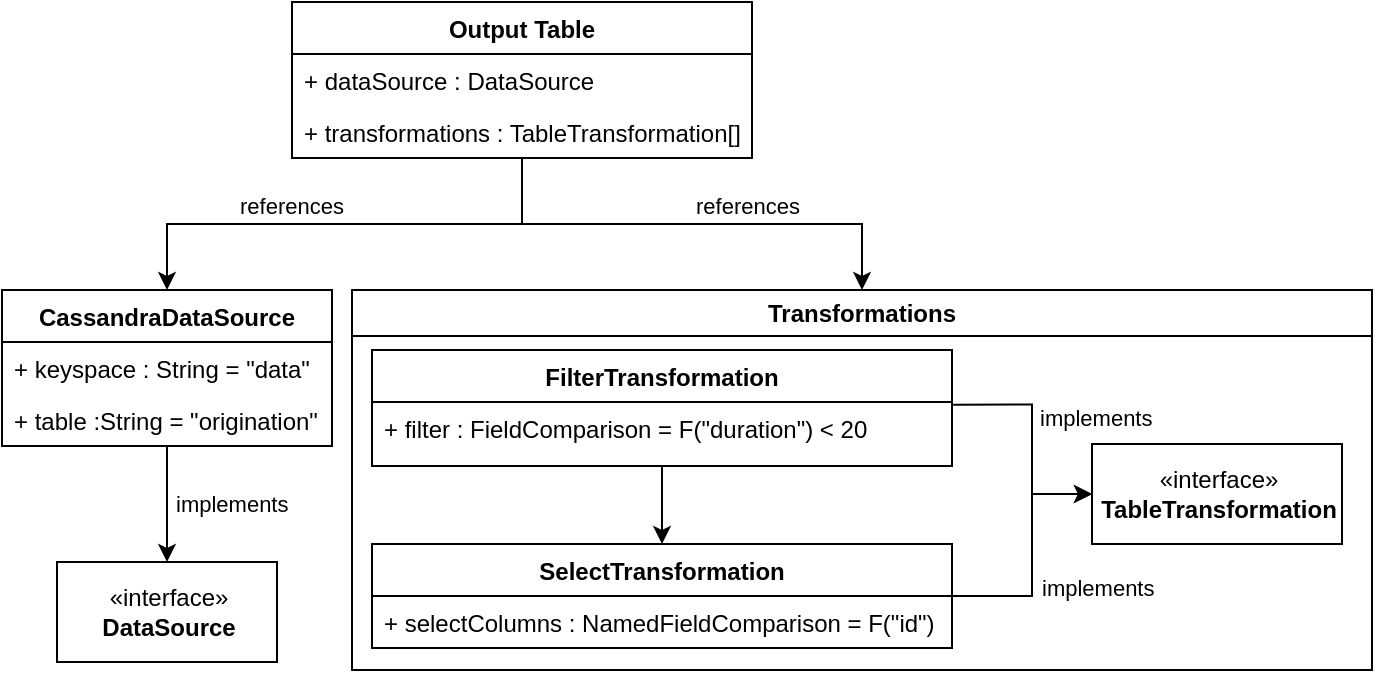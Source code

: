 <mxfile version="21.1.2" type="device">
  <diagram name="Page-1" id="JIGmickcdqsWm5VRgomY">
    <mxGraphModel dx="1927" dy="2013" grid="1" gridSize="10" guides="1" tooltips="1" connect="1" arrows="1" fold="1" page="1" pageScale="1" pageWidth="827" pageHeight="1169" math="0" shadow="0">
      <root>
        <mxCell id="0" />
        <mxCell id="1" parent="0" />
        <mxCell id="uwtrpF3eEHNYTBR3y_yJ-49" value="references" style="edgeStyle=orthogonalEdgeStyle;rounded=0;orthogonalLoop=1;jettySize=auto;html=1;exitX=0.5;exitY=0;exitDx=0;exitDy=0;labelPosition=right;verticalLabelPosition=top;align=left;verticalAlign=bottom;endArrow=none;endFill=0;startArrow=classic;startFill=1;" parent="1" source="uwtrpF3eEHNYTBR3y_yJ-30" target="uwtrpF3eEHNYTBR3y_yJ-42" edge="1">
          <mxGeometry relative="1" as="geometry" />
        </mxCell>
        <mxCell id="uwtrpF3eEHNYTBR3y_yJ-30" value="Transformations" style="swimlane;whiteSpace=wrap;html=1;" parent="1" vertex="1">
          <mxGeometry x="100" y="54" width="510" height="190" as="geometry" />
        </mxCell>
        <mxCell id="uwtrpF3eEHNYTBR3y_yJ-32" value="«interface»&lt;br&gt;&lt;b&gt;TableTransformation&lt;/b&gt;" style="html=1;" parent="uwtrpF3eEHNYTBR3y_yJ-30" vertex="1">
          <mxGeometry x="370" y="77" width="125" height="50" as="geometry" />
        </mxCell>
        <mxCell id="uwtrpF3eEHNYTBR3y_yJ-41" value="implements" style="edgeStyle=orthogonalEdgeStyle;rounded=0;orthogonalLoop=1;jettySize=auto;html=1;exitX=1.002;exitY=0.042;exitDx=0;exitDy=0;labelPosition=right;verticalLabelPosition=top;align=left;verticalAlign=bottom;exitPerimeter=0;spacing=4;" parent="uwtrpF3eEHNYTBR3y_yJ-30" source="uwtrpF3eEHNYTBR3y_yJ-34" target="uwtrpF3eEHNYTBR3y_yJ-32" edge="1">
          <mxGeometry relative="1" as="geometry">
            <Array as="points">
              <mxPoint x="340" y="57" />
              <mxPoint x="340" y="102" />
            </Array>
          </mxGeometry>
        </mxCell>
        <mxCell id="uwtrpF3eEHNYTBR3y_yJ-50" value="" style="edgeStyle=orthogonalEdgeStyle;rounded=0;orthogonalLoop=1;jettySize=auto;html=1;entryX=0.5;entryY=0;entryDx=0;entryDy=0;" parent="uwtrpF3eEHNYTBR3y_yJ-30" source="uwtrpF3eEHNYTBR3y_yJ-33" target="uwtrpF3eEHNYTBR3y_yJ-37" edge="1">
          <mxGeometry relative="1" as="geometry" />
        </mxCell>
        <mxCell id="uwtrpF3eEHNYTBR3y_yJ-33" value="FilterTransformation" style="swimlane;fontStyle=1;childLayout=stackLayout;horizontal=1;startSize=26;fillColor=none;horizontalStack=0;resizeParent=1;resizeParentMax=0;resizeLast=0;collapsible=1;marginBottom=0;" parent="uwtrpF3eEHNYTBR3y_yJ-30" vertex="1">
          <mxGeometry x="10" y="30" width="290" height="58" as="geometry" />
        </mxCell>
        <mxCell id="uwtrpF3eEHNYTBR3y_yJ-34" value="+ filter : FieldComparison = F(&quot;duration&quot;) &lt; 20" style="text;strokeColor=none;fillColor=none;align=left;verticalAlign=top;spacingLeft=4;spacingRight=4;overflow=hidden;rotatable=0;points=[[0,0.5],[1,0.5]];portConstraint=eastwest;" parent="uwtrpF3eEHNYTBR3y_yJ-33" vertex="1">
          <mxGeometry y="26" width="290" height="32" as="geometry" />
        </mxCell>
        <mxCell id="uwtrpF3eEHNYTBR3y_yJ-51" value="implements" style="edgeStyle=orthogonalEdgeStyle;rounded=0;orthogonalLoop=1;jettySize=auto;html=1;entryX=0;entryY=0.5;entryDx=0;entryDy=0;labelPosition=right;verticalLabelPosition=bottom;align=left;verticalAlign=top;spacing=5;" parent="uwtrpF3eEHNYTBR3y_yJ-30" source="uwtrpF3eEHNYTBR3y_yJ-37" target="uwtrpF3eEHNYTBR3y_yJ-32" edge="1">
          <mxGeometry relative="1" as="geometry">
            <Array as="points">
              <mxPoint x="340" y="153" />
              <mxPoint x="340" y="102" />
            </Array>
          </mxGeometry>
        </mxCell>
        <mxCell id="uwtrpF3eEHNYTBR3y_yJ-37" value="SelectTransformation" style="swimlane;fontStyle=1;childLayout=stackLayout;horizontal=1;startSize=26;fillColor=none;horizontalStack=0;resizeParent=1;resizeParentMax=0;resizeLast=0;collapsible=1;marginBottom=0;" parent="uwtrpF3eEHNYTBR3y_yJ-30" vertex="1">
          <mxGeometry x="10" y="127" width="290" height="52" as="geometry" />
        </mxCell>
        <mxCell id="uwtrpF3eEHNYTBR3y_yJ-38" value="+ selectColumns : NamedFieldComparison = F(&quot;id&quot;)" style="text;strokeColor=none;fillColor=none;align=left;verticalAlign=top;spacingLeft=4;spacingRight=4;overflow=hidden;rotatable=0;points=[[0,0.5],[1,0.5]];portConstraint=eastwest;" parent="uwtrpF3eEHNYTBR3y_yJ-37" vertex="1">
          <mxGeometry y="26" width="290" height="26" as="geometry" />
        </mxCell>
        <mxCell id="uwtrpF3eEHNYTBR3y_yJ-9" value="«interface»&lt;br&gt;&lt;b&gt;DataSource&lt;/b&gt;" style="html=1;" parent="1" vertex="1">
          <mxGeometry x="-47.5" y="190" width="110" height="50" as="geometry" />
        </mxCell>
        <mxCell id="uwtrpF3eEHNYTBR3y_yJ-48" value="references" style="edgeStyle=orthogonalEdgeStyle;rounded=0;orthogonalLoop=1;jettySize=auto;html=1;exitX=0.5;exitY=0;exitDx=0;exitDy=0;labelPosition=left;verticalLabelPosition=top;align=right;verticalAlign=bottom;endArrow=none;endFill=0;startArrow=classic;startFill=1;" parent="1" source="uwtrpF3eEHNYTBR3y_yJ-16" target="uwtrpF3eEHNYTBR3y_yJ-42" edge="1">
          <mxGeometry relative="1" as="geometry" />
        </mxCell>
        <mxCell id="uwtrpF3eEHNYTBR3y_yJ-16" value="CassandraDataSource" style="swimlane;fontStyle=1;childLayout=stackLayout;horizontal=1;startSize=26;fillColor=none;horizontalStack=0;resizeParent=1;resizeParentMax=0;resizeLast=0;collapsible=1;marginBottom=0;" parent="1" vertex="1">
          <mxGeometry x="-75" y="54" width="165" height="78" as="geometry" />
        </mxCell>
        <mxCell id="uwtrpF3eEHNYTBR3y_yJ-17" value="+ keyspace : String = &quot;data&quot;" style="text;strokeColor=none;fillColor=none;align=left;verticalAlign=top;spacingLeft=4;spacingRight=4;overflow=hidden;rotatable=0;points=[[0,0.5],[1,0.5]];portConstraint=eastwest;" parent="uwtrpF3eEHNYTBR3y_yJ-16" vertex="1">
          <mxGeometry y="26" width="165" height="26" as="geometry" />
        </mxCell>
        <mxCell id="uwtrpF3eEHNYTBR3y_yJ-18" value="+ table :String = &quot;origination&quot;" style="text;strokeColor=none;fillColor=none;align=left;verticalAlign=top;spacingLeft=4;spacingRight=4;overflow=hidden;rotatable=0;points=[[0,0.5],[1,0.5]];portConstraint=eastwest;" parent="uwtrpF3eEHNYTBR3y_yJ-16" vertex="1">
          <mxGeometry y="52" width="165" height="26" as="geometry" />
        </mxCell>
        <mxCell id="uwtrpF3eEHNYTBR3y_yJ-10" value="implements" style="edgeStyle=orthogonalEdgeStyle;rounded=0;orthogonalLoop=1;jettySize=auto;html=1;labelPosition=right;verticalLabelPosition=middle;align=left;verticalAlign=middle;spacing=4;" parent="1" source="uwtrpF3eEHNYTBR3y_yJ-16" target="uwtrpF3eEHNYTBR3y_yJ-9" edge="1">
          <mxGeometry relative="1" as="geometry">
            <mxPoint x="-35" y="210" as="sourcePoint" />
          </mxGeometry>
        </mxCell>
        <mxCell id="uwtrpF3eEHNYTBR3y_yJ-42" value="Output Table" style="swimlane;fontStyle=1;childLayout=stackLayout;horizontal=1;startSize=26;fillColor=none;horizontalStack=0;resizeParent=1;resizeParentMax=0;resizeLast=0;collapsible=1;marginBottom=0;" parent="1" vertex="1">
          <mxGeometry x="70" y="-90" width="230" height="78" as="geometry" />
        </mxCell>
        <mxCell id="uwtrpF3eEHNYTBR3y_yJ-43" value="+ dataSource : DataSource" style="text;strokeColor=none;fillColor=none;align=left;verticalAlign=top;spacingLeft=4;spacingRight=4;overflow=hidden;rotatable=0;points=[[0,0.5],[1,0.5]];portConstraint=eastwest;" parent="uwtrpF3eEHNYTBR3y_yJ-42" vertex="1">
          <mxGeometry y="26" width="230" height="26" as="geometry" />
        </mxCell>
        <mxCell id="uwtrpF3eEHNYTBR3y_yJ-44" value="+ transformations : TableTransformation[]" style="text;strokeColor=none;fillColor=none;align=left;verticalAlign=top;spacingLeft=4;spacingRight=4;overflow=hidden;rotatable=0;points=[[0,0.5],[1,0.5]];portConstraint=eastwest;" parent="uwtrpF3eEHNYTBR3y_yJ-42" vertex="1">
          <mxGeometry y="52" width="230" height="26" as="geometry" />
        </mxCell>
      </root>
    </mxGraphModel>
  </diagram>
</mxfile>
